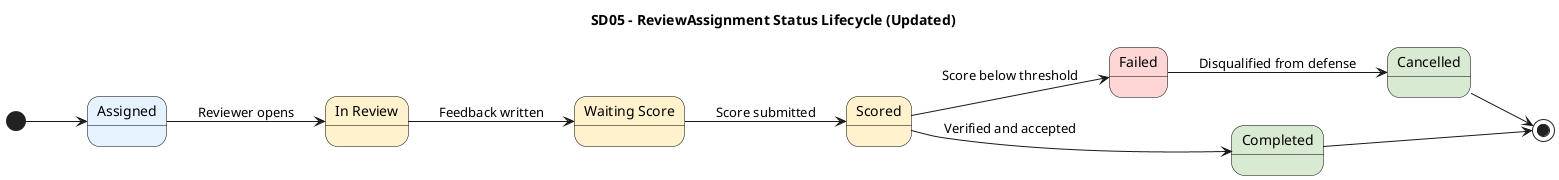 @startuml
title SD05 - ReviewAssignment Status Lifecycle (Updated)

left to right direction

skinparam state {
  BackgroundColor<<initial>> #E6F2FF
  BackgroundColor<<processing>> #FFF2CC
  BackgroundColor<<final>> #D9EAD3
  BackgroundColor<<error>> #FFD6D6
  BorderColor Black
  FontColor Black
  FontSize 14
  FontName "Segoe UI"
  Shadowing false
  RoundCorner 20
}

state "Assigned" as ASSIGNED <<initial>>
state "In Review" as IN_REVIEW <<processing>>
state "Waiting Score" as WAIT_SCORE <<processing>>
state "Scored" as SCORED <<processing>>
state "Failed" as FAILED <<error>>
state "Cancelled" as CANCELLED <<final>>
state "Completed" as COMPLETED <<final>>

[*] --> ASSIGNED
ASSIGNED --> IN_REVIEW : Reviewer opens
IN_REVIEW --> WAIT_SCORE : Feedback written
WAIT_SCORE --> SCORED : Score submitted
SCORED --> FAILED : Score below threshold
SCORED --> COMPLETED : Verified and accepted
FAILED --> CANCELLED : Disqualified from defense
COMPLETED --> [*]
CANCELLED --> [*]
@enduml